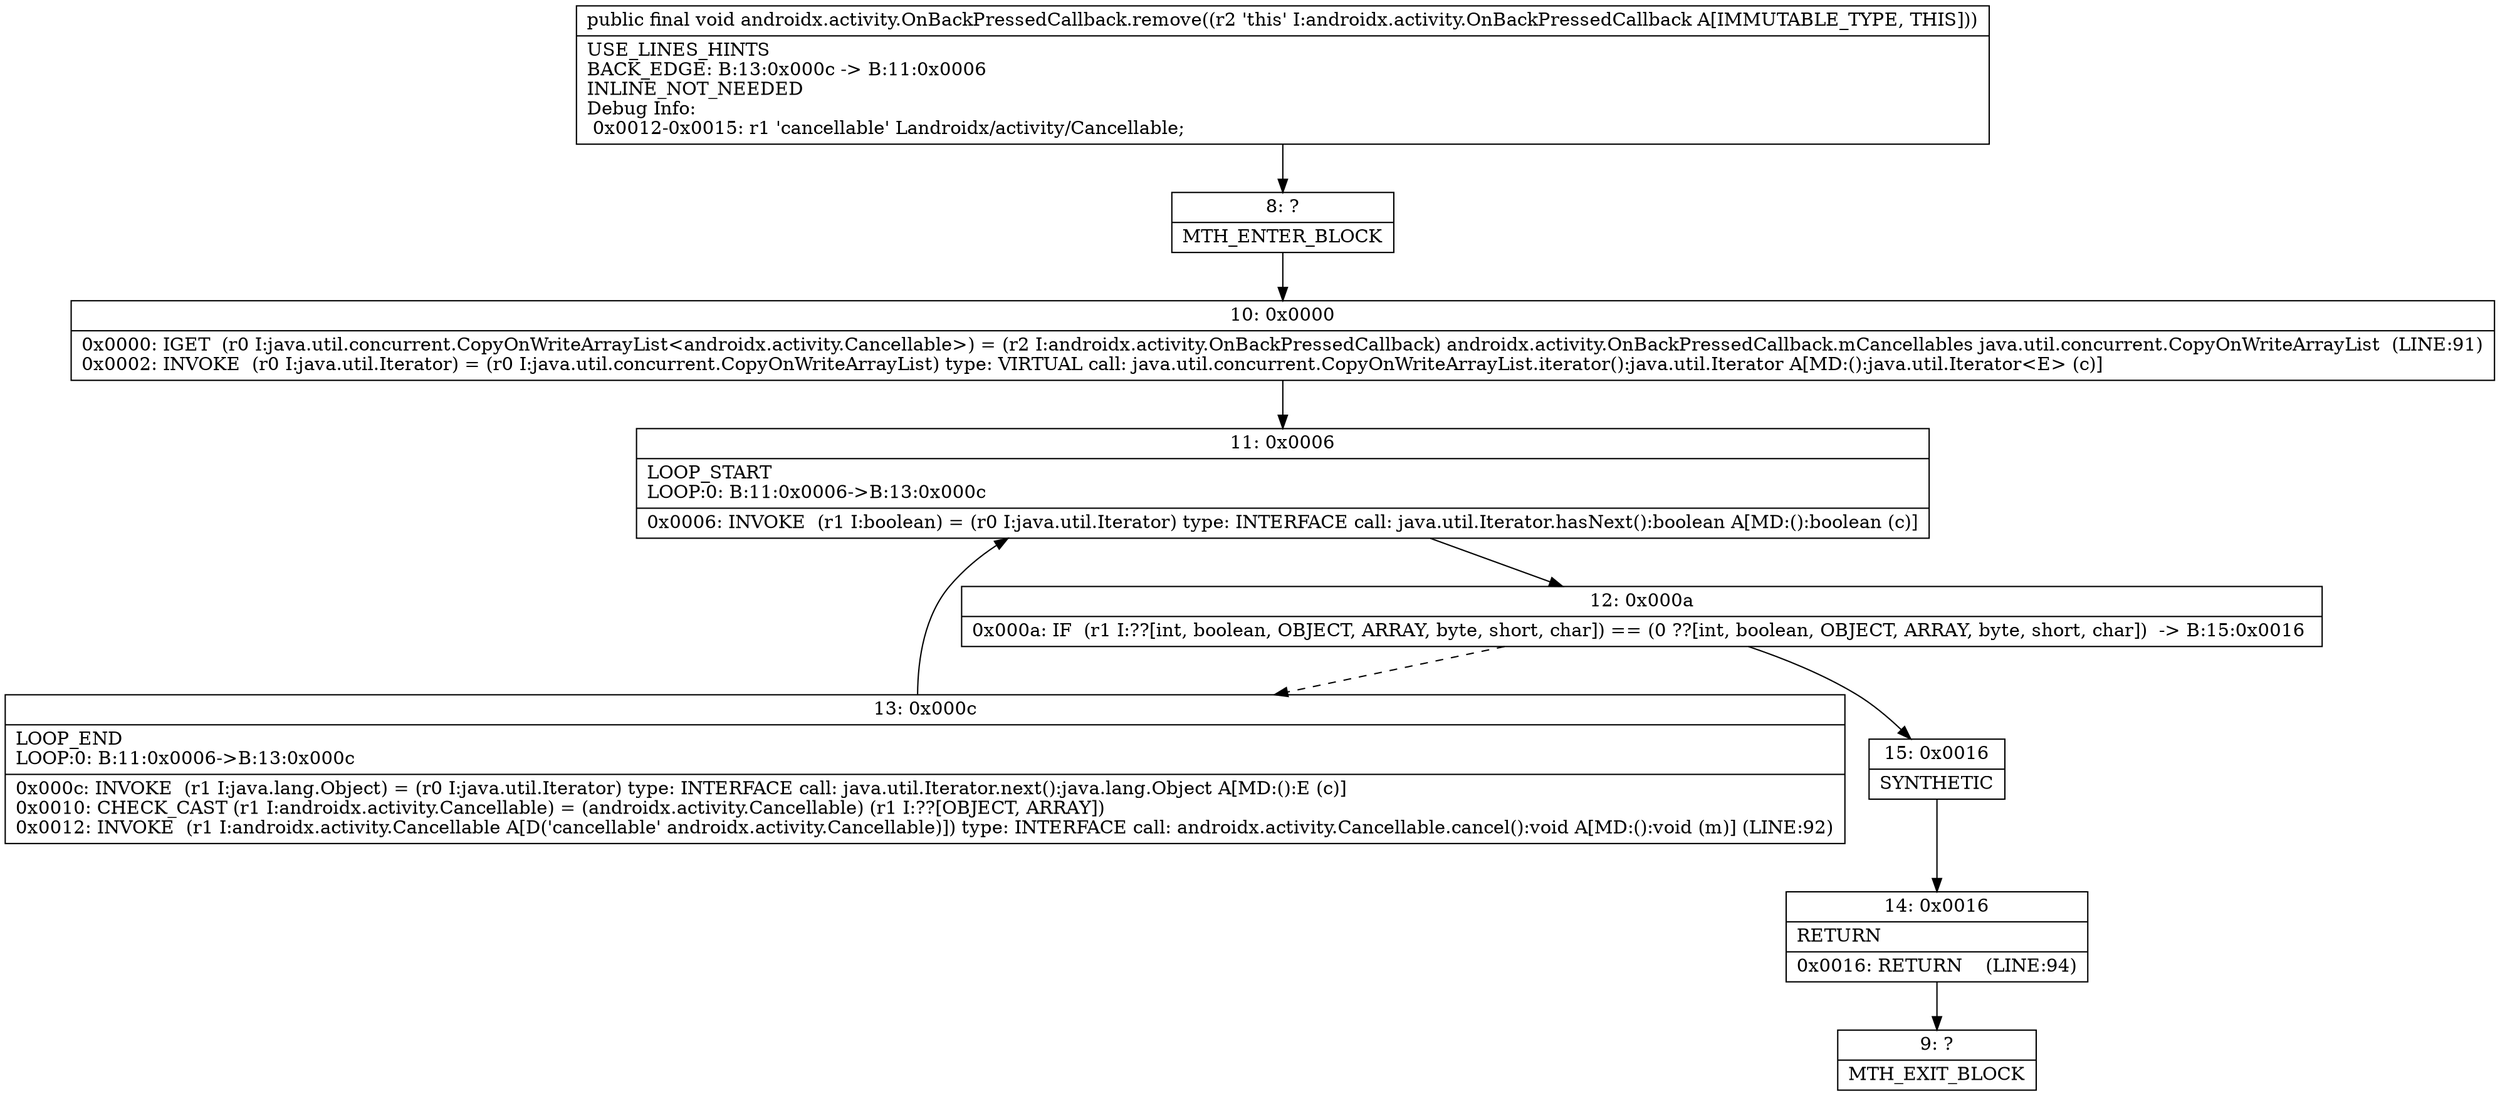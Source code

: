 digraph "CFG forandroidx.activity.OnBackPressedCallback.remove()V" {
Node_8 [shape=record,label="{8\:\ ?|MTH_ENTER_BLOCK\l}"];
Node_10 [shape=record,label="{10\:\ 0x0000|0x0000: IGET  (r0 I:java.util.concurrent.CopyOnWriteArrayList\<androidx.activity.Cancellable\>) = (r2 I:androidx.activity.OnBackPressedCallback) androidx.activity.OnBackPressedCallback.mCancellables java.util.concurrent.CopyOnWriteArrayList  (LINE:91)\l0x0002: INVOKE  (r0 I:java.util.Iterator) = (r0 I:java.util.concurrent.CopyOnWriteArrayList) type: VIRTUAL call: java.util.concurrent.CopyOnWriteArrayList.iterator():java.util.Iterator A[MD:():java.util.Iterator\<E\> (c)]\l}"];
Node_11 [shape=record,label="{11\:\ 0x0006|LOOP_START\lLOOP:0: B:11:0x0006\-\>B:13:0x000c\l|0x0006: INVOKE  (r1 I:boolean) = (r0 I:java.util.Iterator) type: INTERFACE call: java.util.Iterator.hasNext():boolean A[MD:():boolean (c)]\l}"];
Node_12 [shape=record,label="{12\:\ 0x000a|0x000a: IF  (r1 I:??[int, boolean, OBJECT, ARRAY, byte, short, char]) == (0 ??[int, boolean, OBJECT, ARRAY, byte, short, char])  \-\> B:15:0x0016 \l}"];
Node_13 [shape=record,label="{13\:\ 0x000c|LOOP_END\lLOOP:0: B:11:0x0006\-\>B:13:0x000c\l|0x000c: INVOKE  (r1 I:java.lang.Object) = (r0 I:java.util.Iterator) type: INTERFACE call: java.util.Iterator.next():java.lang.Object A[MD:():E (c)]\l0x0010: CHECK_CAST (r1 I:androidx.activity.Cancellable) = (androidx.activity.Cancellable) (r1 I:??[OBJECT, ARRAY]) \l0x0012: INVOKE  (r1 I:androidx.activity.Cancellable A[D('cancellable' androidx.activity.Cancellable)]) type: INTERFACE call: androidx.activity.Cancellable.cancel():void A[MD:():void (m)] (LINE:92)\l}"];
Node_15 [shape=record,label="{15\:\ 0x0016|SYNTHETIC\l}"];
Node_14 [shape=record,label="{14\:\ 0x0016|RETURN\l|0x0016: RETURN    (LINE:94)\l}"];
Node_9 [shape=record,label="{9\:\ ?|MTH_EXIT_BLOCK\l}"];
MethodNode[shape=record,label="{public final void androidx.activity.OnBackPressedCallback.remove((r2 'this' I:androidx.activity.OnBackPressedCallback A[IMMUTABLE_TYPE, THIS]))  | USE_LINES_HINTS\lBACK_EDGE: B:13:0x000c \-\> B:11:0x0006\lINLINE_NOT_NEEDED\lDebug Info:\l  0x0012\-0x0015: r1 'cancellable' Landroidx\/activity\/Cancellable;\l}"];
MethodNode -> Node_8;Node_8 -> Node_10;
Node_10 -> Node_11;
Node_11 -> Node_12;
Node_12 -> Node_13[style=dashed];
Node_12 -> Node_15;
Node_13 -> Node_11;
Node_15 -> Node_14;
Node_14 -> Node_9;
}

